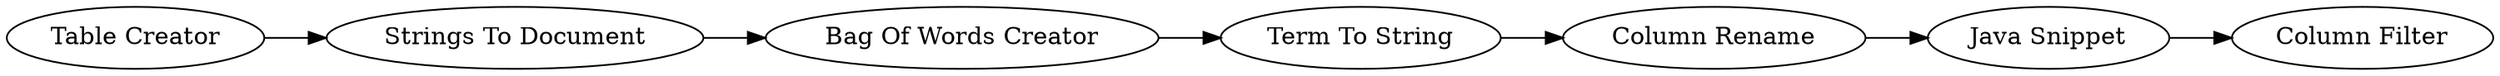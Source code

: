 digraph {
	1005 -> 1000
	1000 -> 1002
	1002 -> 1012
	1012 -> 1007
	1003 -> 1004
	1004 -> 1005
	1005 [label="Bag Of Words Creator"]
	1004 [label="Strings To Document"]
	1002 [label="Column Rename"]
	1003 [label="Table Creator"]
	1007 [label="Column Filter"]
	1012 [label="Java Snippet"]
	1000 [label="Term To String"]
	rankdir=LR
}
